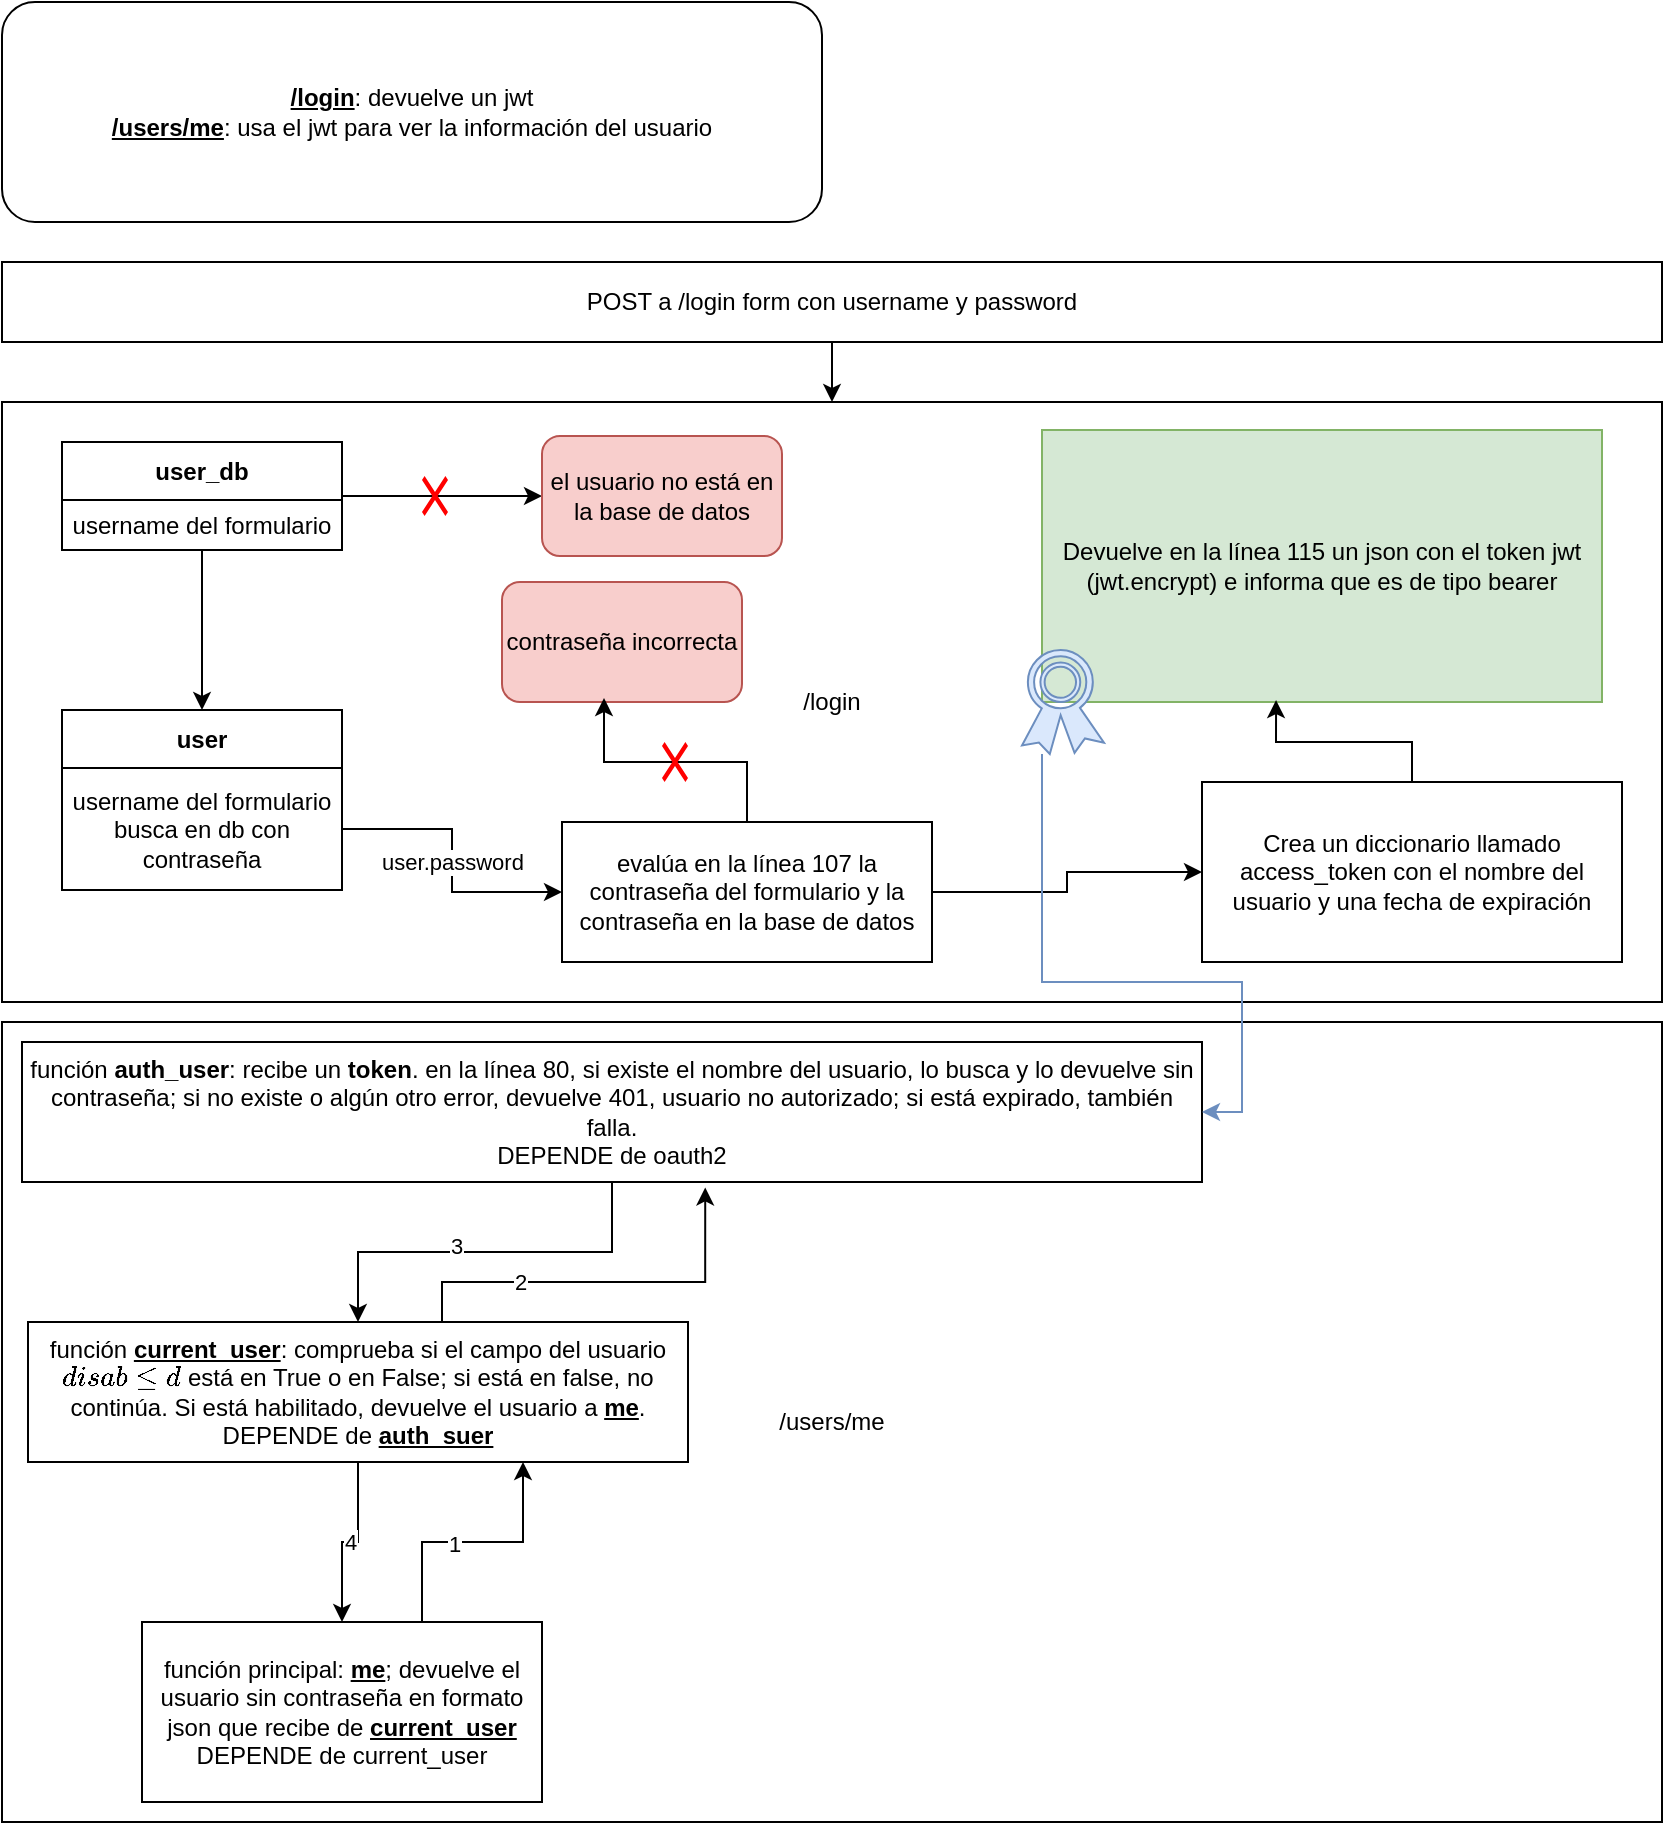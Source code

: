 <mxfile version="23.1.5" type="device">
  <diagram name="Page-1" id="QRTiP3OVTcrqJ9LIu5nM">
    <mxGraphModel dx="1653" dy="1052" grid="1" gridSize="10" guides="1" tooltips="1" connect="1" arrows="1" fold="1" page="1" pageScale="1" pageWidth="850" pageHeight="1100" math="0" shadow="0">
      <root>
        <mxCell id="0" />
        <mxCell id="1" parent="0" />
        <mxCell id="l4E94Xorv-IhpLXJ5wXI-1" value="/login" style="rounded=0;whiteSpace=wrap;html=1;" vertex="1" parent="1">
          <mxGeometry x="10" y="210" width="830" height="300" as="geometry" />
        </mxCell>
        <mxCell id="l4E94Xorv-IhpLXJ5wXI-3" style="edgeStyle=orthogonalEdgeStyle;rounded=0;orthogonalLoop=1;jettySize=auto;html=1;entryX=0.5;entryY=0;entryDx=0;entryDy=0;" edge="1" parent="1" source="l4E94Xorv-IhpLXJ5wXI-2" target="l4E94Xorv-IhpLXJ5wXI-1">
          <mxGeometry relative="1" as="geometry" />
        </mxCell>
        <mxCell id="l4E94Xorv-IhpLXJ5wXI-2" value="POST a /login form con username y password" style="rounded=0;whiteSpace=wrap;html=1;" vertex="1" parent="1">
          <mxGeometry x="10" y="140" width="830" height="40" as="geometry" />
        </mxCell>
        <mxCell id="l4E94Xorv-IhpLXJ5wXI-9" value="" style="edgeStyle=orthogonalEdgeStyle;rounded=0;orthogonalLoop=1;jettySize=auto;html=1;" edge="1" parent="1" source="l4E94Xorv-IhpLXJ5wXI-4" target="l4E94Xorv-IhpLXJ5wXI-7">
          <mxGeometry relative="1" as="geometry" />
        </mxCell>
        <mxCell id="l4E94Xorv-IhpLXJ5wXI-12" style="edgeStyle=orthogonalEdgeStyle;rounded=0;orthogonalLoop=1;jettySize=auto;html=1;" edge="1" parent="1" source="l4E94Xorv-IhpLXJ5wXI-4" target="l4E94Xorv-IhpLXJ5wXI-11">
          <mxGeometry relative="1" as="geometry" />
        </mxCell>
        <mxCell id="l4E94Xorv-IhpLXJ5wXI-4" value="user_db" style="swimlane;fontStyle=1;align=center;verticalAlign=middle;childLayout=stackLayout;horizontal=1;startSize=29;horizontalStack=0;resizeParent=1;resizeParentMax=0;resizeLast=0;collapsible=0;marginBottom=0;html=1;whiteSpace=wrap;" vertex="1" parent="1">
          <mxGeometry x="40" y="230" width="140" height="54" as="geometry" />
        </mxCell>
        <mxCell id="l4E94Xorv-IhpLXJ5wXI-5" value="username del formulario" style="text;html=1;strokeColor=none;fillColor=none;align=center;verticalAlign=middle;spacingLeft=4;spacingRight=4;overflow=hidden;rotatable=0;points=[[0,0.5],[1,0.5]];portConstraint=eastwest;whiteSpace=wrap;" vertex="1" parent="l4E94Xorv-IhpLXJ5wXI-4">
          <mxGeometry y="29" width="140" height="25" as="geometry" />
        </mxCell>
        <mxCell id="l4E94Xorv-IhpLXJ5wXI-7" value="user" style="swimlane;fontStyle=1;align=center;verticalAlign=middle;childLayout=stackLayout;horizontal=1;startSize=29;horizontalStack=0;resizeParent=1;resizeParentMax=0;resizeLast=0;collapsible=0;marginBottom=0;html=1;whiteSpace=wrap;" vertex="1" parent="1">
          <mxGeometry x="40" y="364" width="140" height="90" as="geometry" />
        </mxCell>
        <mxCell id="l4E94Xorv-IhpLXJ5wXI-8" value="username del formulario&lt;br&gt;busca en db con contraseña" style="text;html=1;strokeColor=none;fillColor=none;align=center;verticalAlign=middle;spacingLeft=4;spacingRight=4;overflow=hidden;rotatable=0;points=[[0,0.5],[1,0.5]];portConstraint=eastwest;whiteSpace=wrap;" vertex="1" parent="l4E94Xorv-IhpLXJ5wXI-7">
          <mxGeometry y="29" width="140" height="61" as="geometry" />
        </mxCell>
        <mxCell id="l4E94Xorv-IhpLXJ5wXI-22" style="edgeStyle=orthogonalEdgeStyle;rounded=0;orthogonalLoop=1;jettySize=auto;html=1;entryX=0;entryY=0.5;entryDx=0;entryDy=0;" edge="1" parent="1" source="l4E94Xorv-IhpLXJ5wXI-10" target="l4E94Xorv-IhpLXJ5wXI-15">
          <mxGeometry relative="1" as="geometry" />
        </mxCell>
        <mxCell id="l4E94Xorv-IhpLXJ5wXI-10" value="evalúa en la línea 107 la contraseña del formulario y la contraseña en la base de datos" style="rounded=0;whiteSpace=wrap;html=1;" vertex="1" parent="1">
          <mxGeometry x="290" y="420" width="185" height="70" as="geometry" />
        </mxCell>
        <mxCell id="l4E94Xorv-IhpLXJ5wXI-11" value="el usuario no está en la base de datos" style="rounded=1;whiteSpace=wrap;html=1;fillColor=#f8cecc;strokeColor=#b85450;" vertex="1" parent="1">
          <mxGeometry x="280" y="227" width="120" height="60" as="geometry" />
        </mxCell>
        <mxCell id="l4E94Xorv-IhpLXJ5wXI-13" value="user.password" style="edgeStyle=orthogonalEdgeStyle;rounded=0;orthogonalLoop=1;jettySize=auto;html=1;entryX=0;entryY=0.5;entryDx=0;entryDy=0;" edge="1" parent="1" source="l4E94Xorv-IhpLXJ5wXI-8" target="l4E94Xorv-IhpLXJ5wXI-10">
          <mxGeometry relative="1" as="geometry" />
        </mxCell>
        <mxCell id="l4E94Xorv-IhpLXJ5wXI-14" value="" style="shape=mxgraph.mockup.markup.redX;fillColor=#ff0000;html=1;shadow=0;whiteSpace=wrap;strokeColor=none;" vertex="1" parent="1">
          <mxGeometry x="220" y="247" width="13" height="20" as="geometry" />
        </mxCell>
        <mxCell id="l4E94Xorv-IhpLXJ5wXI-15" value="Crea un diccionario llamado access_token con el nombre del usuario y una fecha de expiración" style="rounded=0;whiteSpace=wrap;html=1;" vertex="1" parent="1">
          <mxGeometry x="610" y="400" width="210" height="90" as="geometry" />
        </mxCell>
        <mxCell id="l4E94Xorv-IhpLXJ5wXI-17" value="Devuelve en la línea 115 un json con el token jwt (jwt.encrypt) e informa que es de tipo bearer" style="rounded=0;whiteSpace=wrap;html=1;fillColor=#d5e8d4;strokeColor=#82b366;" vertex="1" parent="1">
          <mxGeometry x="530" y="224" width="280" height="136" as="geometry" />
        </mxCell>
        <mxCell id="l4E94Xorv-IhpLXJ5wXI-16" value="" style="sketch=0;pointerEvents=1;shadow=0;dashed=0;html=1;strokeColor=#6c8ebf;fillColor=#dae8fc;labelPosition=center;verticalLabelPosition=bottom;verticalAlign=top;outlineConnect=0;align=center;shape=mxgraph.office.security.token;" vertex="1" parent="1">
          <mxGeometry x="520" y="334" width="41" height="52" as="geometry" />
        </mxCell>
        <mxCell id="l4E94Xorv-IhpLXJ5wXI-18" value="contraseña incorrecta" style="rounded=1;whiteSpace=wrap;html=1;fillColor=#f8cecc;strokeColor=#b85450;" vertex="1" parent="1">
          <mxGeometry x="260" y="300" width="120" height="60" as="geometry" />
        </mxCell>
        <mxCell id="l4E94Xorv-IhpLXJ5wXI-19" style="edgeStyle=orthogonalEdgeStyle;rounded=0;orthogonalLoop=1;jettySize=auto;html=1;entryX=0.425;entryY=0.967;entryDx=0;entryDy=0;entryPerimeter=0;" edge="1" parent="1" source="l4E94Xorv-IhpLXJ5wXI-10" target="l4E94Xorv-IhpLXJ5wXI-18">
          <mxGeometry relative="1" as="geometry" />
        </mxCell>
        <mxCell id="l4E94Xorv-IhpLXJ5wXI-20" value="" style="shape=mxgraph.mockup.markup.redX;fillColor=#ff0000;html=1;shadow=0;whiteSpace=wrap;strokeColor=none;" vertex="1" parent="1">
          <mxGeometry x="340" y="380" width="13" height="20" as="geometry" />
        </mxCell>
        <mxCell id="l4E94Xorv-IhpLXJ5wXI-23" style="edgeStyle=orthogonalEdgeStyle;rounded=0;orthogonalLoop=1;jettySize=auto;html=1;entryX=0.418;entryY=0.993;entryDx=0;entryDy=0;entryPerimeter=0;" edge="1" parent="1" source="l4E94Xorv-IhpLXJ5wXI-15" target="l4E94Xorv-IhpLXJ5wXI-17">
          <mxGeometry relative="1" as="geometry" />
        </mxCell>
        <mxCell id="l4E94Xorv-IhpLXJ5wXI-24" value="/users/me" style="rounded=0;whiteSpace=wrap;html=1;" vertex="1" parent="1">
          <mxGeometry x="10" y="520" width="830" height="400" as="geometry" />
        </mxCell>
        <mxCell id="l4E94Xorv-IhpLXJ5wXI-25" value="&lt;b&gt;&lt;u&gt;/login&lt;/u&gt;&lt;/b&gt;: devuelve un jwt&lt;br&gt;&lt;b&gt;&lt;u&gt;/users/me&lt;/u&gt;&lt;/b&gt;: usa el jwt para ver la información del usuario" style="rounded=1;whiteSpace=wrap;html=1;" vertex="1" parent="1">
          <mxGeometry x="10" y="10" width="410" height="110" as="geometry" />
        </mxCell>
        <mxCell id="l4E94Xorv-IhpLXJ5wXI-33" style="edgeStyle=orthogonalEdgeStyle;rounded=0;orthogonalLoop=1;jettySize=auto;html=1;entryX=0.75;entryY=1;entryDx=0;entryDy=0;" edge="1" parent="1" source="l4E94Xorv-IhpLXJ5wXI-26" target="l4E94Xorv-IhpLXJ5wXI-27">
          <mxGeometry relative="1" as="geometry">
            <Array as="points">
              <mxPoint x="220" y="780" />
              <mxPoint x="270" y="780" />
            </Array>
          </mxGeometry>
        </mxCell>
        <mxCell id="l4E94Xorv-IhpLXJ5wXI-35" value="1" style="edgeLabel;html=1;align=center;verticalAlign=middle;resizable=0;points=[];" vertex="1" connectable="0" parent="l4E94Xorv-IhpLXJ5wXI-33">
          <mxGeometry x="-0.151" y="-1" relative="1" as="geometry">
            <mxPoint as="offset" />
          </mxGeometry>
        </mxCell>
        <mxCell id="l4E94Xorv-IhpLXJ5wXI-26" value="función principal: &lt;b&gt;&lt;u&gt;me&lt;/u&gt;&lt;/b&gt;; devuelve el usuario sin contraseña en formato json que recibe de &lt;b&gt;&lt;u&gt;current_user&lt;/u&gt;&lt;/b&gt;&lt;br&gt;DEPENDE de current_user" style="rounded=0;whiteSpace=wrap;html=1;" vertex="1" parent="1">
          <mxGeometry x="80" y="820" width="200" height="90" as="geometry" />
        </mxCell>
        <mxCell id="l4E94Xorv-IhpLXJ5wXI-32" value="4" style="edgeStyle=orthogonalEdgeStyle;rounded=0;orthogonalLoop=1;jettySize=auto;html=1;" edge="1" parent="1" source="l4E94Xorv-IhpLXJ5wXI-27" target="l4E94Xorv-IhpLXJ5wXI-26">
          <mxGeometry relative="1" as="geometry" />
        </mxCell>
        <mxCell id="l4E94Xorv-IhpLXJ5wXI-27" value="función &lt;b&gt;&lt;u&gt;current_user&lt;/u&gt;&lt;/b&gt;: comprueba si el campo del usuario `disabled` está en True o en False; si está en false, no continúa. Si está habilitado, devuelve el usuario a &lt;b&gt;&lt;u&gt;me&lt;/u&gt;&lt;/b&gt;.&lt;br&gt;DEPENDE de &lt;b&gt;&lt;u&gt;auth_suer&lt;/u&gt;&lt;/b&gt;" style="rounded=0;whiteSpace=wrap;html=1;" vertex="1" parent="1">
          <mxGeometry x="23" y="670" width="330" height="70" as="geometry" />
        </mxCell>
        <mxCell id="l4E94Xorv-IhpLXJ5wXI-31" style="edgeStyle=orthogonalEdgeStyle;rounded=0;orthogonalLoop=1;jettySize=auto;html=1;" edge="1" parent="1" source="l4E94Xorv-IhpLXJ5wXI-29" target="l4E94Xorv-IhpLXJ5wXI-27">
          <mxGeometry relative="1" as="geometry" />
        </mxCell>
        <mxCell id="l4E94Xorv-IhpLXJ5wXI-37" value="3" style="edgeLabel;html=1;align=center;verticalAlign=middle;resizable=0;points=[];" vertex="1" connectable="0" parent="l4E94Xorv-IhpLXJ5wXI-31">
          <mxGeometry x="0.152" y="-3" relative="1" as="geometry">
            <mxPoint as="offset" />
          </mxGeometry>
        </mxCell>
        <mxCell id="l4E94Xorv-IhpLXJ5wXI-29" value="función &lt;b&gt;auth_user&lt;/b&gt;: recibe un &lt;b&gt;token&lt;/b&gt;. en la línea 80, si existe el nombre del usuario, lo busca y lo devuelve sin contraseña; si no existe o algún otro error, devuelve 401, usuario no autorizado; si está expirado, también falla.&lt;br&gt;DEPENDE de oauth2" style="rounded=0;whiteSpace=wrap;html=1;" vertex="1" parent="1">
          <mxGeometry x="20" y="530" width="590" height="70" as="geometry" />
        </mxCell>
        <mxCell id="l4E94Xorv-IhpLXJ5wXI-30" style="edgeStyle=orthogonalEdgeStyle;rounded=0;orthogonalLoop=1;jettySize=auto;html=1;entryX=1;entryY=0.5;entryDx=0;entryDy=0;fillColor=#dae8fc;strokeColor=#6c8ebf;" edge="1" parent="1" source="l4E94Xorv-IhpLXJ5wXI-16" target="l4E94Xorv-IhpLXJ5wXI-29">
          <mxGeometry relative="1" as="geometry">
            <Array as="points">
              <mxPoint x="530" y="500" />
              <mxPoint x="630" y="500" />
              <mxPoint x="630" y="565" />
            </Array>
          </mxGeometry>
        </mxCell>
        <mxCell id="l4E94Xorv-IhpLXJ5wXI-34" style="edgeStyle=orthogonalEdgeStyle;rounded=0;orthogonalLoop=1;jettySize=auto;html=1;entryX=0.579;entryY=1.039;entryDx=0;entryDy=0;entryPerimeter=0;" edge="1" parent="1" source="l4E94Xorv-IhpLXJ5wXI-27" target="l4E94Xorv-IhpLXJ5wXI-29">
          <mxGeometry relative="1" as="geometry">
            <Array as="points">
              <mxPoint x="230" y="650" />
              <mxPoint x="362" y="650" />
            </Array>
          </mxGeometry>
        </mxCell>
        <mxCell id="l4E94Xorv-IhpLXJ5wXI-36" value="2" style="edgeLabel;html=1;align=center;verticalAlign=middle;resizable=0;points=[];" vertex="1" connectable="0" parent="l4E94Xorv-IhpLXJ5wXI-34">
          <mxGeometry x="-0.406" relative="1" as="geometry">
            <mxPoint as="offset" />
          </mxGeometry>
        </mxCell>
      </root>
    </mxGraphModel>
  </diagram>
</mxfile>
